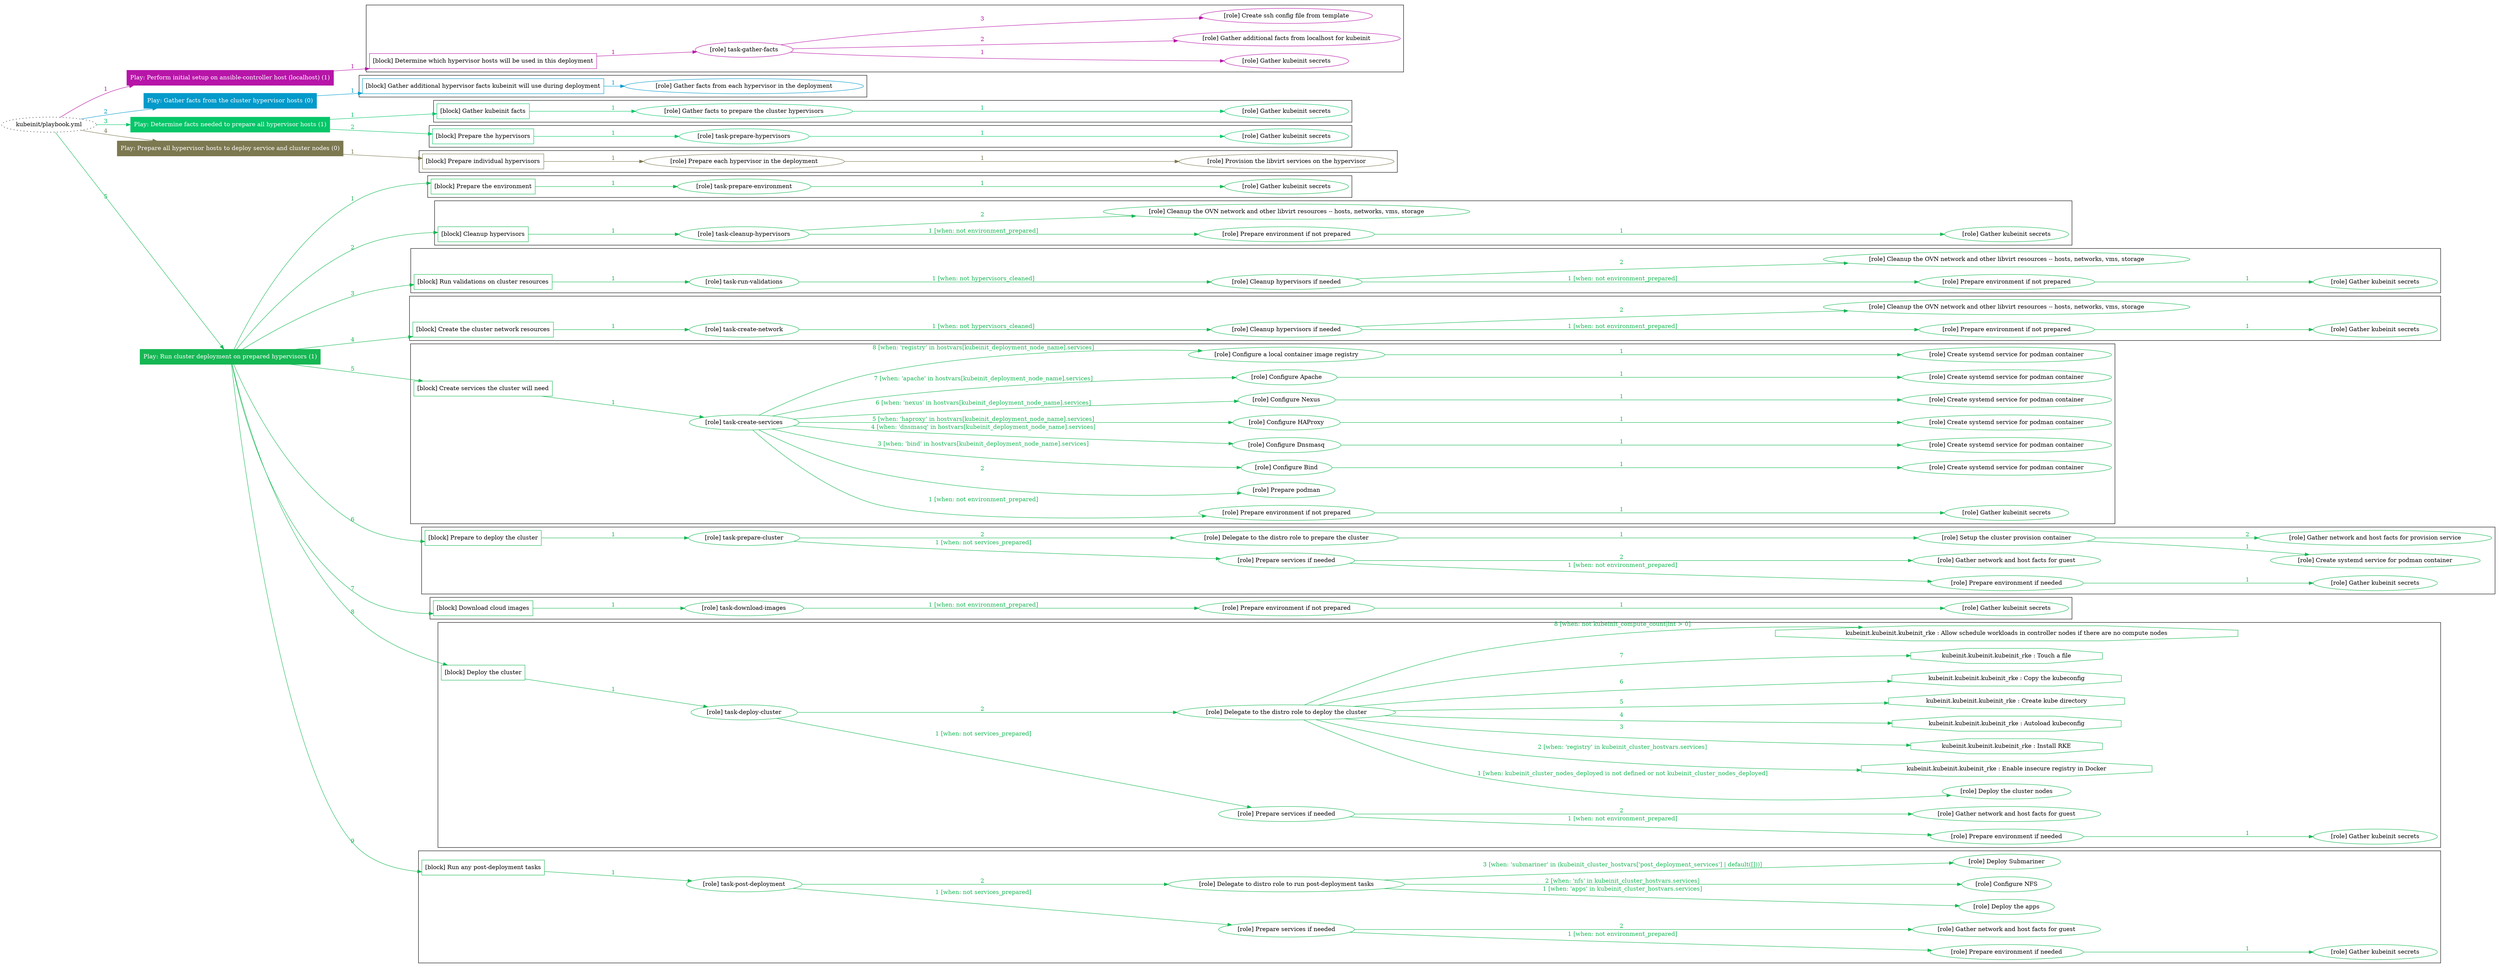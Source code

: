 digraph {
	graph [concentrate=true ordering=in rankdir=LR ratio=fill]
	edge [esep=5 sep=10]
	"kubeinit/playbook.yml" [URL="/home/runner/work/kubeinit/kubeinit/kubeinit/playbook.yml" id=playbook_d3d9f521 style=dotted]
	"kubeinit/playbook.yml" -> play_4f05755d [label="1 " color="#b715a8" fontcolor="#b715a8" id=edge_b227b408 labeltooltip="1 " tooltip="1 "]
	subgraph "Play: Perform initial setup on ansible-controller host (localhost) (1)" {
		play_4f05755d [label="Play: Perform initial setup on ansible-controller host (localhost) (1)" URL="/home/runner/work/kubeinit/kubeinit/kubeinit/playbook.yml" color="#b715a8" fontcolor="#ffffff" id=play_4f05755d shape=box style=filled tooltip=localhost]
		play_4f05755d -> block_6a6dd562 [label=1 color="#b715a8" fontcolor="#b715a8" id=edge_f46cd8ec labeltooltip=1 tooltip=1]
		subgraph cluster_block_6a6dd562 {
			block_6a6dd562 [label="[block] Determine which hypervisor hosts will be used in this deployment" URL="/home/runner/work/kubeinit/kubeinit/kubeinit/playbook.yml" color="#b715a8" id=block_6a6dd562 labeltooltip="Determine which hypervisor hosts will be used in this deployment" shape=box tooltip="Determine which hypervisor hosts will be used in this deployment"]
			block_6a6dd562 -> role_ce9c29bc [label="1 " color="#b715a8" fontcolor="#b715a8" id=edge_de6a5432 labeltooltip="1 " tooltip="1 "]
			subgraph "task-gather-facts" {
				role_ce9c29bc [label="[role] task-gather-facts" URL="/home/runner/work/kubeinit/kubeinit/kubeinit/playbook.yml" color="#b715a8" id=role_ce9c29bc tooltip="task-gather-facts"]
				role_ce9c29bc -> role_11a7e3d6 [label="1 " color="#b715a8" fontcolor="#b715a8" id=edge_1737fa01 labeltooltip="1 " tooltip="1 "]
				subgraph "Gather kubeinit secrets" {
					role_11a7e3d6 [label="[role] Gather kubeinit secrets" URL="/home/runner/.ansible/collections/ansible_collections/kubeinit/kubeinit/roles/kubeinit_prepare/tasks/build_hypervisors_group.yml" color="#b715a8" id=role_11a7e3d6 tooltip="Gather kubeinit secrets"]
				}
				role_ce9c29bc -> role_3a78a3a9 [label="2 " color="#b715a8" fontcolor="#b715a8" id=edge_3114c9b8 labeltooltip="2 " tooltip="2 "]
				subgraph "Gather additional facts from localhost for kubeinit" {
					role_3a78a3a9 [label="[role] Gather additional facts from localhost for kubeinit" URL="/home/runner/.ansible/collections/ansible_collections/kubeinit/kubeinit/roles/kubeinit_prepare/tasks/build_hypervisors_group.yml" color="#b715a8" id=role_3a78a3a9 tooltip="Gather additional facts from localhost for kubeinit"]
				}
				role_ce9c29bc -> role_f7ead0bf [label="3 " color="#b715a8" fontcolor="#b715a8" id=edge_e2be9726 labeltooltip="3 " tooltip="3 "]
				subgraph "Create ssh config file from template" {
					role_f7ead0bf [label="[role] Create ssh config file from template" URL="/home/runner/.ansible/collections/ansible_collections/kubeinit/kubeinit/roles/kubeinit_prepare/tasks/build_hypervisors_group.yml" color="#b715a8" id=role_f7ead0bf tooltip="Create ssh config file from template"]
				}
			}
		}
	}
	"kubeinit/playbook.yml" -> play_a60bf946 [label="2 " color="#029aca" fontcolor="#029aca" id=edge_97f2714a labeltooltip="2 " tooltip="2 "]
	subgraph "Play: Gather facts from the cluster hypervisor hosts (0)" {
		play_a60bf946 [label="Play: Gather facts from the cluster hypervisor hosts (0)" URL="/home/runner/work/kubeinit/kubeinit/kubeinit/playbook.yml" color="#029aca" fontcolor="#ffffff" id=play_a60bf946 shape=box style=filled tooltip="Play: Gather facts from the cluster hypervisor hosts (0)"]
		play_a60bf946 -> block_637cd597 [label=1 color="#029aca" fontcolor="#029aca" id=edge_2214a028 labeltooltip=1 tooltip=1]
		subgraph cluster_block_637cd597 {
			block_637cd597 [label="[block] Gather additional hypervisor facts kubeinit will use during deployment" URL="/home/runner/work/kubeinit/kubeinit/kubeinit/playbook.yml" color="#029aca" id=block_637cd597 labeltooltip="Gather additional hypervisor facts kubeinit will use during deployment" shape=box tooltip="Gather additional hypervisor facts kubeinit will use during deployment"]
			block_637cd597 -> role_1a4181f5 [label="1 " color="#029aca" fontcolor="#029aca" id=edge_bcff3519 labeltooltip="1 " tooltip="1 "]
			subgraph "Gather facts from each hypervisor in the deployment" {
				role_1a4181f5 [label="[role] Gather facts from each hypervisor in the deployment" URL="/home/runner/work/kubeinit/kubeinit/kubeinit/playbook.yml" color="#029aca" id=role_1a4181f5 tooltip="Gather facts from each hypervisor in the deployment"]
			}
		}
	}
	"kubeinit/playbook.yml" -> play_fcd7c5de [label="3 " color="#06c669" fontcolor="#06c669" id=edge_6a7ec09d labeltooltip="3 " tooltip="3 "]
	subgraph "Play: Determine facts needed to prepare all hypervisor hosts (1)" {
		play_fcd7c5de [label="Play: Determine facts needed to prepare all hypervisor hosts (1)" URL="/home/runner/work/kubeinit/kubeinit/kubeinit/playbook.yml" color="#06c669" fontcolor="#ffffff" id=play_fcd7c5de shape=box style=filled tooltip=localhost]
		play_fcd7c5de -> block_bf69abfe [label=1 color="#06c669" fontcolor="#06c669" id=edge_07c12903 labeltooltip=1 tooltip=1]
		subgraph cluster_block_bf69abfe {
			block_bf69abfe [label="[block] Gather kubeinit facts" URL="/home/runner/work/kubeinit/kubeinit/kubeinit/playbook.yml" color="#06c669" id=block_bf69abfe labeltooltip="Gather kubeinit facts" shape=box tooltip="Gather kubeinit facts"]
			block_bf69abfe -> role_b67d48c7 [label="1 " color="#06c669" fontcolor="#06c669" id=edge_d1a450b4 labeltooltip="1 " tooltip="1 "]
			subgraph "Gather facts to prepare the cluster hypervisors" {
				role_b67d48c7 [label="[role] Gather facts to prepare the cluster hypervisors" URL="/home/runner/work/kubeinit/kubeinit/kubeinit/playbook.yml" color="#06c669" id=role_b67d48c7 tooltip="Gather facts to prepare the cluster hypervisors"]
				role_b67d48c7 -> role_d494de49 [label="1 " color="#06c669" fontcolor="#06c669" id=edge_cd2db9b1 labeltooltip="1 " tooltip="1 "]
				subgraph "Gather kubeinit secrets" {
					role_d494de49 [label="[role] Gather kubeinit secrets" URL="/home/runner/.ansible/collections/ansible_collections/kubeinit/kubeinit/roles/kubeinit_prepare/tasks/gather_kubeinit_facts.yml" color="#06c669" id=role_d494de49 tooltip="Gather kubeinit secrets"]
				}
			}
		}
		play_fcd7c5de -> block_61f5b1ff [label=2 color="#06c669" fontcolor="#06c669" id=edge_44ee33d7 labeltooltip=2 tooltip=2]
		subgraph cluster_block_61f5b1ff {
			block_61f5b1ff [label="[block] Prepare the hypervisors" URL="/home/runner/work/kubeinit/kubeinit/kubeinit/playbook.yml" color="#06c669" id=block_61f5b1ff labeltooltip="Prepare the hypervisors" shape=box tooltip="Prepare the hypervisors"]
			block_61f5b1ff -> role_16527e46 [label="1 " color="#06c669" fontcolor="#06c669" id=edge_97c627de labeltooltip="1 " tooltip="1 "]
			subgraph "task-prepare-hypervisors" {
				role_16527e46 [label="[role] task-prepare-hypervisors" URL="/home/runner/work/kubeinit/kubeinit/kubeinit/playbook.yml" color="#06c669" id=role_16527e46 tooltip="task-prepare-hypervisors"]
				role_16527e46 -> role_6b68a930 [label="1 " color="#06c669" fontcolor="#06c669" id=edge_0d63257e labeltooltip="1 " tooltip="1 "]
				subgraph "Gather kubeinit secrets" {
					role_6b68a930 [label="[role] Gather kubeinit secrets" URL="/home/runner/.ansible/collections/ansible_collections/kubeinit/kubeinit/roles/kubeinit_prepare/tasks/gather_kubeinit_facts.yml" color="#06c669" id=role_6b68a930 tooltip="Gather kubeinit secrets"]
				}
			}
		}
	}
	"kubeinit/playbook.yml" -> play_2f952673 [label="4 " color="#7c7850" fontcolor="#7c7850" id=edge_64aab35b labeltooltip="4 " tooltip="4 "]
	subgraph "Play: Prepare all hypervisor hosts to deploy service and cluster nodes (0)" {
		play_2f952673 [label="Play: Prepare all hypervisor hosts to deploy service and cluster nodes (0)" URL="/home/runner/work/kubeinit/kubeinit/kubeinit/playbook.yml" color="#7c7850" fontcolor="#ffffff" id=play_2f952673 shape=box style=filled tooltip="Play: Prepare all hypervisor hosts to deploy service and cluster nodes (0)"]
		play_2f952673 -> block_46d19167 [label=1 color="#7c7850" fontcolor="#7c7850" id=edge_1abcf1bd labeltooltip=1 tooltip=1]
		subgraph cluster_block_46d19167 {
			block_46d19167 [label="[block] Prepare individual hypervisors" URL="/home/runner/work/kubeinit/kubeinit/kubeinit/playbook.yml" color="#7c7850" id=block_46d19167 labeltooltip="Prepare individual hypervisors" shape=box tooltip="Prepare individual hypervisors"]
			block_46d19167 -> role_c3de4ab9 [label="1 " color="#7c7850" fontcolor="#7c7850" id=edge_f937e9c7 labeltooltip="1 " tooltip="1 "]
			subgraph "Prepare each hypervisor in the deployment" {
				role_c3de4ab9 [label="[role] Prepare each hypervisor in the deployment" URL="/home/runner/work/kubeinit/kubeinit/kubeinit/playbook.yml" color="#7c7850" id=role_c3de4ab9 tooltip="Prepare each hypervisor in the deployment"]
				role_c3de4ab9 -> role_ceda13ce [label="1 " color="#7c7850" fontcolor="#7c7850" id=edge_b3e2bc51 labeltooltip="1 " tooltip="1 "]
				subgraph "Provision the libvirt services on the hypervisor" {
					role_ceda13ce [label="[role] Provision the libvirt services on the hypervisor" URL="/home/runner/.ansible/collections/ansible_collections/kubeinit/kubeinit/roles/kubeinit_prepare/tasks/prepare_hypervisor.yml" color="#7c7850" id=role_ceda13ce tooltip="Provision the libvirt services on the hypervisor"]
				}
			}
		}
	}
	"kubeinit/playbook.yml" -> play_c24cd72c [label="5 " color="#15b753" fontcolor="#15b753" id=edge_5b5d9bca labeltooltip="5 " tooltip="5 "]
	subgraph "Play: Run cluster deployment on prepared hypervisors (1)" {
		play_c24cd72c [label="Play: Run cluster deployment on prepared hypervisors (1)" URL="/home/runner/work/kubeinit/kubeinit/kubeinit/playbook.yml" color="#15b753" fontcolor="#ffffff" id=play_c24cd72c shape=box style=filled tooltip=localhost]
		play_c24cd72c -> block_96c5e279 [label=1 color="#15b753" fontcolor="#15b753" id=edge_f55725d6 labeltooltip=1 tooltip=1]
		subgraph cluster_block_96c5e279 {
			block_96c5e279 [label="[block] Prepare the environment" URL="/home/runner/work/kubeinit/kubeinit/kubeinit/playbook.yml" color="#15b753" id=block_96c5e279 labeltooltip="Prepare the environment" shape=box tooltip="Prepare the environment"]
			block_96c5e279 -> role_fbfed3c5 [label="1 " color="#15b753" fontcolor="#15b753" id=edge_72525adc labeltooltip="1 " tooltip="1 "]
			subgraph "task-prepare-environment" {
				role_fbfed3c5 [label="[role] task-prepare-environment" URL="/home/runner/work/kubeinit/kubeinit/kubeinit/playbook.yml" color="#15b753" id=role_fbfed3c5 tooltip="task-prepare-environment"]
				role_fbfed3c5 -> role_b23ef711 [label="1 " color="#15b753" fontcolor="#15b753" id=edge_63f89e86 labeltooltip="1 " tooltip="1 "]
				subgraph "Gather kubeinit secrets" {
					role_b23ef711 [label="[role] Gather kubeinit secrets" URL="/home/runner/.ansible/collections/ansible_collections/kubeinit/kubeinit/roles/kubeinit_prepare/tasks/gather_kubeinit_facts.yml" color="#15b753" id=role_b23ef711 tooltip="Gather kubeinit secrets"]
				}
			}
		}
		play_c24cd72c -> block_ee8eec96 [label=2 color="#15b753" fontcolor="#15b753" id=edge_bbc93fea labeltooltip=2 tooltip=2]
		subgraph cluster_block_ee8eec96 {
			block_ee8eec96 [label="[block] Cleanup hypervisors" URL="/home/runner/work/kubeinit/kubeinit/kubeinit/playbook.yml" color="#15b753" id=block_ee8eec96 labeltooltip="Cleanup hypervisors" shape=box tooltip="Cleanup hypervisors"]
			block_ee8eec96 -> role_bdbc9684 [label="1 " color="#15b753" fontcolor="#15b753" id=edge_c73f424b labeltooltip="1 " tooltip="1 "]
			subgraph "task-cleanup-hypervisors" {
				role_bdbc9684 [label="[role] task-cleanup-hypervisors" URL="/home/runner/work/kubeinit/kubeinit/kubeinit/playbook.yml" color="#15b753" id=role_bdbc9684 tooltip="task-cleanup-hypervisors"]
				role_bdbc9684 -> role_026ae3de [label="1 [when: not environment_prepared]" color="#15b753" fontcolor="#15b753" id=edge_5e4d17d5 labeltooltip="1 [when: not environment_prepared]" tooltip="1 [when: not environment_prepared]"]
				subgraph "Prepare environment if not prepared" {
					role_026ae3de [label="[role] Prepare environment if not prepared" URL="/home/runner/.ansible/collections/ansible_collections/kubeinit/kubeinit/roles/kubeinit_prepare/tasks/cleanup_hypervisors.yml" color="#15b753" id=role_026ae3de tooltip="Prepare environment if not prepared"]
					role_026ae3de -> role_048cfdd8 [label="1 " color="#15b753" fontcolor="#15b753" id=edge_27dc0b07 labeltooltip="1 " tooltip="1 "]
					subgraph "Gather kubeinit secrets" {
						role_048cfdd8 [label="[role] Gather kubeinit secrets" URL="/home/runner/.ansible/collections/ansible_collections/kubeinit/kubeinit/roles/kubeinit_prepare/tasks/gather_kubeinit_facts.yml" color="#15b753" id=role_048cfdd8 tooltip="Gather kubeinit secrets"]
					}
				}
				role_bdbc9684 -> role_2b6fd11e [label="2 " color="#15b753" fontcolor="#15b753" id=edge_9bb6cddb labeltooltip="2 " tooltip="2 "]
				subgraph "Cleanup the OVN network and other libvirt resources -- hosts, networks, vms, storage" {
					role_2b6fd11e [label="[role] Cleanup the OVN network and other libvirt resources -- hosts, networks, vms, storage" URL="/home/runner/.ansible/collections/ansible_collections/kubeinit/kubeinit/roles/kubeinit_prepare/tasks/cleanup_hypervisors.yml" color="#15b753" id=role_2b6fd11e tooltip="Cleanup the OVN network and other libvirt resources -- hosts, networks, vms, storage"]
				}
			}
		}
		play_c24cd72c -> block_357747a0 [label=3 color="#15b753" fontcolor="#15b753" id=edge_e9505f80 labeltooltip=3 tooltip=3]
		subgraph cluster_block_357747a0 {
			block_357747a0 [label="[block] Run validations on cluster resources" URL="/home/runner/work/kubeinit/kubeinit/kubeinit/playbook.yml" color="#15b753" id=block_357747a0 labeltooltip="Run validations on cluster resources" shape=box tooltip="Run validations on cluster resources"]
			block_357747a0 -> role_e9bb1c64 [label="1 " color="#15b753" fontcolor="#15b753" id=edge_75f2d9f7 labeltooltip="1 " tooltip="1 "]
			subgraph "task-run-validations" {
				role_e9bb1c64 [label="[role] task-run-validations" URL="/home/runner/work/kubeinit/kubeinit/kubeinit/playbook.yml" color="#15b753" id=role_e9bb1c64 tooltip="task-run-validations"]
				role_e9bb1c64 -> role_0f68c673 [label="1 [when: not hypervisors_cleaned]" color="#15b753" fontcolor="#15b753" id=edge_0bac0ec5 labeltooltip="1 [when: not hypervisors_cleaned]" tooltip="1 [when: not hypervisors_cleaned]"]
				subgraph "Cleanup hypervisors if needed" {
					role_0f68c673 [label="[role] Cleanup hypervisors if needed" URL="/home/runner/.ansible/collections/ansible_collections/kubeinit/kubeinit/roles/kubeinit_validations/tasks/main.yml" color="#15b753" id=role_0f68c673 tooltip="Cleanup hypervisors if needed"]
					role_0f68c673 -> role_bb8509d2 [label="1 [when: not environment_prepared]" color="#15b753" fontcolor="#15b753" id=edge_24e35de1 labeltooltip="1 [when: not environment_prepared]" tooltip="1 [when: not environment_prepared]"]
					subgraph "Prepare environment if not prepared" {
						role_bb8509d2 [label="[role] Prepare environment if not prepared" URL="/home/runner/.ansible/collections/ansible_collections/kubeinit/kubeinit/roles/kubeinit_prepare/tasks/cleanup_hypervisors.yml" color="#15b753" id=role_bb8509d2 tooltip="Prepare environment if not prepared"]
						role_bb8509d2 -> role_d14701a9 [label="1 " color="#15b753" fontcolor="#15b753" id=edge_845106e8 labeltooltip="1 " tooltip="1 "]
						subgraph "Gather kubeinit secrets" {
							role_d14701a9 [label="[role] Gather kubeinit secrets" URL="/home/runner/.ansible/collections/ansible_collections/kubeinit/kubeinit/roles/kubeinit_prepare/tasks/gather_kubeinit_facts.yml" color="#15b753" id=role_d14701a9 tooltip="Gather kubeinit secrets"]
						}
					}
					role_0f68c673 -> role_c5bb7b58 [label="2 " color="#15b753" fontcolor="#15b753" id=edge_0cfb49f2 labeltooltip="2 " tooltip="2 "]
					subgraph "Cleanup the OVN network and other libvirt resources -- hosts, networks, vms, storage" {
						role_c5bb7b58 [label="[role] Cleanup the OVN network and other libvirt resources -- hosts, networks, vms, storage" URL="/home/runner/.ansible/collections/ansible_collections/kubeinit/kubeinit/roles/kubeinit_prepare/tasks/cleanup_hypervisors.yml" color="#15b753" id=role_c5bb7b58 tooltip="Cleanup the OVN network and other libvirt resources -- hosts, networks, vms, storage"]
					}
				}
			}
		}
		play_c24cd72c -> block_8148a447 [label=4 color="#15b753" fontcolor="#15b753" id=edge_b9936344 labeltooltip=4 tooltip=4]
		subgraph cluster_block_8148a447 {
			block_8148a447 [label="[block] Create the cluster network resources" URL="/home/runner/work/kubeinit/kubeinit/kubeinit/playbook.yml" color="#15b753" id=block_8148a447 labeltooltip="Create the cluster network resources" shape=box tooltip="Create the cluster network resources"]
			block_8148a447 -> role_cf97640b [label="1 " color="#15b753" fontcolor="#15b753" id=edge_ec2fd0b7 labeltooltip="1 " tooltip="1 "]
			subgraph "task-create-network" {
				role_cf97640b [label="[role] task-create-network" URL="/home/runner/work/kubeinit/kubeinit/kubeinit/playbook.yml" color="#15b753" id=role_cf97640b tooltip="task-create-network"]
				role_cf97640b -> role_371740e8 [label="1 [when: not hypervisors_cleaned]" color="#15b753" fontcolor="#15b753" id=edge_a54095a9 labeltooltip="1 [when: not hypervisors_cleaned]" tooltip="1 [when: not hypervisors_cleaned]"]
				subgraph "Cleanup hypervisors if needed" {
					role_371740e8 [label="[role] Cleanup hypervisors if needed" URL="/home/runner/.ansible/collections/ansible_collections/kubeinit/kubeinit/roles/kubeinit_libvirt/tasks/create_network.yml" color="#15b753" id=role_371740e8 tooltip="Cleanup hypervisors if needed"]
					role_371740e8 -> role_7196de5e [label="1 [when: not environment_prepared]" color="#15b753" fontcolor="#15b753" id=edge_f6fb76ec labeltooltip="1 [when: not environment_prepared]" tooltip="1 [when: not environment_prepared]"]
					subgraph "Prepare environment if not prepared" {
						role_7196de5e [label="[role] Prepare environment if not prepared" URL="/home/runner/.ansible/collections/ansible_collections/kubeinit/kubeinit/roles/kubeinit_prepare/tasks/cleanup_hypervisors.yml" color="#15b753" id=role_7196de5e tooltip="Prepare environment if not prepared"]
						role_7196de5e -> role_83de6672 [label="1 " color="#15b753" fontcolor="#15b753" id=edge_4680df5e labeltooltip="1 " tooltip="1 "]
						subgraph "Gather kubeinit secrets" {
							role_83de6672 [label="[role] Gather kubeinit secrets" URL="/home/runner/.ansible/collections/ansible_collections/kubeinit/kubeinit/roles/kubeinit_prepare/tasks/gather_kubeinit_facts.yml" color="#15b753" id=role_83de6672 tooltip="Gather kubeinit secrets"]
						}
					}
					role_371740e8 -> role_874ac87e [label="2 " color="#15b753" fontcolor="#15b753" id=edge_2ee7d1d3 labeltooltip="2 " tooltip="2 "]
					subgraph "Cleanup the OVN network and other libvirt resources -- hosts, networks, vms, storage" {
						role_874ac87e [label="[role] Cleanup the OVN network and other libvirt resources -- hosts, networks, vms, storage" URL="/home/runner/.ansible/collections/ansible_collections/kubeinit/kubeinit/roles/kubeinit_prepare/tasks/cleanup_hypervisors.yml" color="#15b753" id=role_874ac87e tooltip="Cleanup the OVN network and other libvirt resources -- hosts, networks, vms, storage"]
					}
				}
			}
		}
		play_c24cd72c -> block_ccbf0c65 [label=5 color="#15b753" fontcolor="#15b753" id=edge_e4b2db64 labeltooltip=5 tooltip=5]
		subgraph cluster_block_ccbf0c65 {
			block_ccbf0c65 [label="[block] Create services the cluster will need" URL="/home/runner/work/kubeinit/kubeinit/kubeinit/playbook.yml" color="#15b753" id=block_ccbf0c65 labeltooltip="Create services the cluster will need" shape=box tooltip="Create services the cluster will need"]
			block_ccbf0c65 -> role_0e2289bc [label="1 " color="#15b753" fontcolor="#15b753" id=edge_13015dbb labeltooltip="1 " tooltip="1 "]
			subgraph "task-create-services" {
				role_0e2289bc [label="[role] task-create-services" URL="/home/runner/work/kubeinit/kubeinit/kubeinit/playbook.yml" color="#15b753" id=role_0e2289bc tooltip="task-create-services"]
				role_0e2289bc -> role_58fb54de [label="1 [when: not environment_prepared]" color="#15b753" fontcolor="#15b753" id=edge_046319b9 labeltooltip="1 [when: not environment_prepared]" tooltip="1 [when: not environment_prepared]"]
				subgraph "Prepare environment if not prepared" {
					role_58fb54de [label="[role] Prepare environment if not prepared" URL="/home/runner/.ansible/collections/ansible_collections/kubeinit/kubeinit/roles/kubeinit_services/tasks/main.yml" color="#15b753" id=role_58fb54de tooltip="Prepare environment if not prepared"]
					role_58fb54de -> role_ef0f0349 [label="1 " color="#15b753" fontcolor="#15b753" id=edge_b0f7e56e labeltooltip="1 " tooltip="1 "]
					subgraph "Gather kubeinit secrets" {
						role_ef0f0349 [label="[role] Gather kubeinit secrets" URL="/home/runner/.ansible/collections/ansible_collections/kubeinit/kubeinit/roles/kubeinit_prepare/tasks/gather_kubeinit_facts.yml" color="#15b753" id=role_ef0f0349 tooltip="Gather kubeinit secrets"]
					}
				}
				role_0e2289bc -> role_f89d0ad0 [label="2 " color="#15b753" fontcolor="#15b753" id=edge_4d9d1047 labeltooltip="2 " tooltip="2 "]
				subgraph "Prepare podman" {
					role_f89d0ad0 [label="[role] Prepare podman" URL="/home/runner/.ansible/collections/ansible_collections/kubeinit/kubeinit/roles/kubeinit_services/tasks/00_create_service_pod.yml" color="#15b753" id=role_f89d0ad0 tooltip="Prepare podman"]
				}
				role_0e2289bc -> role_c7cf2017 [label="3 [when: 'bind' in hostvars[kubeinit_deployment_node_name].services]" color="#15b753" fontcolor="#15b753" id=edge_7a725eed labeltooltip="3 [when: 'bind' in hostvars[kubeinit_deployment_node_name].services]" tooltip="3 [when: 'bind' in hostvars[kubeinit_deployment_node_name].services]"]
				subgraph "Configure Bind" {
					role_c7cf2017 [label="[role] Configure Bind" URL="/home/runner/.ansible/collections/ansible_collections/kubeinit/kubeinit/roles/kubeinit_services/tasks/start_services_containers.yml" color="#15b753" id=role_c7cf2017 tooltip="Configure Bind"]
					role_c7cf2017 -> role_7b78543d [label="1 " color="#15b753" fontcolor="#15b753" id=edge_1ddd360e labeltooltip="1 " tooltip="1 "]
					subgraph "Create systemd service for podman container" {
						role_7b78543d [label="[role] Create systemd service for podman container" URL="/home/runner/.ansible/collections/ansible_collections/kubeinit/kubeinit/roles/kubeinit_bind/tasks/main.yml" color="#15b753" id=role_7b78543d tooltip="Create systemd service for podman container"]
					}
				}
				role_0e2289bc -> role_949cd224 [label="4 [when: 'dnsmasq' in hostvars[kubeinit_deployment_node_name].services]" color="#15b753" fontcolor="#15b753" id=edge_c54a3e01 labeltooltip="4 [when: 'dnsmasq' in hostvars[kubeinit_deployment_node_name].services]" tooltip="4 [when: 'dnsmasq' in hostvars[kubeinit_deployment_node_name].services]"]
				subgraph "Configure Dnsmasq" {
					role_949cd224 [label="[role] Configure Dnsmasq" URL="/home/runner/.ansible/collections/ansible_collections/kubeinit/kubeinit/roles/kubeinit_services/tasks/start_services_containers.yml" color="#15b753" id=role_949cd224 tooltip="Configure Dnsmasq"]
					role_949cd224 -> role_6cb52f8a [label="1 " color="#15b753" fontcolor="#15b753" id=edge_6af832d6 labeltooltip="1 " tooltip="1 "]
					subgraph "Create systemd service for podman container" {
						role_6cb52f8a [label="[role] Create systemd service for podman container" URL="/home/runner/.ansible/collections/ansible_collections/kubeinit/kubeinit/roles/kubeinit_dnsmasq/tasks/main.yml" color="#15b753" id=role_6cb52f8a tooltip="Create systemd service for podman container"]
					}
				}
				role_0e2289bc -> role_ddb6c14b [label="5 [when: 'haproxy' in hostvars[kubeinit_deployment_node_name].services]" color="#15b753" fontcolor="#15b753" id=edge_820063f9 labeltooltip="5 [when: 'haproxy' in hostvars[kubeinit_deployment_node_name].services]" tooltip="5 [when: 'haproxy' in hostvars[kubeinit_deployment_node_name].services]"]
				subgraph "Configure HAProxy" {
					role_ddb6c14b [label="[role] Configure HAProxy" URL="/home/runner/.ansible/collections/ansible_collections/kubeinit/kubeinit/roles/kubeinit_services/tasks/start_services_containers.yml" color="#15b753" id=role_ddb6c14b tooltip="Configure HAProxy"]
					role_ddb6c14b -> role_585fa305 [label="1 " color="#15b753" fontcolor="#15b753" id=edge_39278523 labeltooltip="1 " tooltip="1 "]
					subgraph "Create systemd service for podman container" {
						role_585fa305 [label="[role] Create systemd service for podman container" URL="/home/runner/.ansible/collections/ansible_collections/kubeinit/kubeinit/roles/kubeinit_haproxy/tasks/main.yml" color="#15b753" id=role_585fa305 tooltip="Create systemd service for podman container"]
					}
				}
				role_0e2289bc -> role_f7d5028f [label="6 [when: 'nexus' in hostvars[kubeinit_deployment_node_name].services]" color="#15b753" fontcolor="#15b753" id=edge_4785e9e0 labeltooltip="6 [when: 'nexus' in hostvars[kubeinit_deployment_node_name].services]" tooltip="6 [when: 'nexus' in hostvars[kubeinit_deployment_node_name].services]"]
				subgraph "Configure Nexus" {
					role_f7d5028f [label="[role] Configure Nexus" URL="/home/runner/.ansible/collections/ansible_collections/kubeinit/kubeinit/roles/kubeinit_services/tasks/start_services_containers.yml" color="#15b753" id=role_f7d5028f tooltip="Configure Nexus"]
					role_f7d5028f -> role_2b12b16a [label="1 " color="#15b753" fontcolor="#15b753" id=edge_46219324 labeltooltip="1 " tooltip="1 "]
					subgraph "Create systemd service for podman container" {
						role_2b12b16a [label="[role] Create systemd service for podman container" URL="/home/runner/.ansible/collections/ansible_collections/kubeinit/kubeinit/roles/kubeinit_nexus/tasks/main.yml" color="#15b753" id=role_2b12b16a tooltip="Create systemd service for podman container"]
					}
				}
				role_0e2289bc -> role_b726eccc [label="7 [when: 'apache' in hostvars[kubeinit_deployment_node_name].services]" color="#15b753" fontcolor="#15b753" id=edge_e23d0f08 labeltooltip="7 [when: 'apache' in hostvars[kubeinit_deployment_node_name].services]" tooltip="7 [when: 'apache' in hostvars[kubeinit_deployment_node_name].services]"]
				subgraph "Configure Apache" {
					role_b726eccc [label="[role] Configure Apache" URL="/home/runner/.ansible/collections/ansible_collections/kubeinit/kubeinit/roles/kubeinit_services/tasks/start_services_containers.yml" color="#15b753" id=role_b726eccc tooltip="Configure Apache"]
					role_b726eccc -> role_53539c43 [label="1 " color="#15b753" fontcolor="#15b753" id=edge_f7dcdb34 labeltooltip="1 " tooltip="1 "]
					subgraph "Create systemd service for podman container" {
						role_53539c43 [label="[role] Create systemd service for podman container" URL="/home/runner/.ansible/collections/ansible_collections/kubeinit/kubeinit/roles/kubeinit_apache/tasks/main.yml" color="#15b753" id=role_53539c43 tooltip="Create systemd service for podman container"]
					}
				}
				role_0e2289bc -> role_c3f29a1d [label="8 [when: 'registry' in hostvars[kubeinit_deployment_node_name].services]" color="#15b753" fontcolor="#15b753" id=edge_e0dcb4fe labeltooltip="8 [when: 'registry' in hostvars[kubeinit_deployment_node_name].services]" tooltip="8 [when: 'registry' in hostvars[kubeinit_deployment_node_name].services]"]
				subgraph "Configure a local container image registry" {
					role_c3f29a1d [label="[role] Configure a local container image registry" URL="/home/runner/.ansible/collections/ansible_collections/kubeinit/kubeinit/roles/kubeinit_services/tasks/start_services_containers.yml" color="#15b753" id=role_c3f29a1d tooltip="Configure a local container image registry"]
					role_c3f29a1d -> role_5449b3a8 [label="1 " color="#15b753" fontcolor="#15b753" id=edge_fb97982c labeltooltip="1 " tooltip="1 "]
					subgraph "Create systemd service for podman container" {
						role_5449b3a8 [label="[role] Create systemd service for podman container" URL="/home/runner/.ansible/collections/ansible_collections/kubeinit/kubeinit/roles/kubeinit_registry/tasks/main.yml" color="#15b753" id=role_5449b3a8 tooltip="Create systemd service for podman container"]
					}
				}
			}
		}
		play_c24cd72c -> block_aad22373 [label=6 color="#15b753" fontcolor="#15b753" id=edge_fb4f0101 labeltooltip=6 tooltip=6]
		subgraph cluster_block_aad22373 {
			block_aad22373 [label="[block] Prepare to deploy the cluster" URL="/home/runner/work/kubeinit/kubeinit/kubeinit/playbook.yml" color="#15b753" id=block_aad22373 labeltooltip="Prepare to deploy the cluster" shape=box tooltip="Prepare to deploy the cluster"]
			block_aad22373 -> role_948dc069 [label="1 " color="#15b753" fontcolor="#15b753" id=edge_d17b2f29 labeltooltip="1 " tooltip="1 "]
			subgraph "task-prepare-cluster" {
				role_948dc069 [label="[role] task-prepare-cluster" URL="/home/runner/work/kubeinit/kubeinit/kubeinit/playbook.yml" color="#15b753" id=role_948dc069 tooltip="task-prepare-cluster"]
				role_948dc069 -> role_24cab668 [label="1 [when: not services_prepared]" color="#15b753" fontcolor="#15b753" id=edge_a03a7675 labeltooltip="1 [when: not services_prepared]" tooltip="1 [when: not services_prepared]"]
				subgraph "Prepare services if needed" {
					role_24cab668 [label="[role] Prepare services if needed" URL="/home/runner/.ansible/collections/ansible_collections/kubeinit/kubeinit/roles/kubeinit_prepare/tasks/prepare_cluster.yml" color="#15b753" id=role_24cab668 tooltip="Prepare services if needed"]
					role_24cab668 -> role_1746c10d [label="1 [when: not environment_prepared]" color="#15b753" fontcolor="#15b753" id=edge_b8548132 labeltooltip="1 [when: not environment_prepared]" tooltip="1 [when: not environment_prepared]"]
					subgraph "Prepare environment if needed" {
						role_1746c10d [label="[role] Prepare environment if needed" URL="/home/runner/.ansible/collections/ansible_collections/kubeinit/kubeinit/roles/kubeinit_services/tasks/prepare_services.yml" color="#15b753" id=role_1746c10d tooltip="Prepare environment if needed"]
						role_1746c10d -> role_bf77ebc5 [label="1 " color="#15b753" fontcolor="#15b753" id=edge_f83992c9 labeltooltip="1 " tooltip="1 "]
						subgraph "Gather kubeinit secrets" {
							role_bf77ebc5 [label="[role] Gather kubeinit secrets" URL="/home/runner/.ansible/collections/ansible_collections/kubeinit/kubeinit/roles/kubeinit_prepare/tasks/gather_kubeinit_facts.yml" color="#15b753" id=role_bf77ebc5 tooltip="Gather kubeinit secrets"]
						}
					}
					role_24cab668 -> role_94632edc [label="2 " color="#15b753" fontcolor="#15b753" id=edge_f28c3c13 labeltooltip="2 " tooltip="2 "]
					subgraph "Gather network and host facts for guest" {
						role_94632edc [label="[role] Gather network and host facts for guest" URL="/home/runner/.ansible/collections/ansible_collections/kubeinit/kubeinit/roles/kubeinit_services/tasks/prepare_services.yml" color="#15b753" id=role_94632edc tooltip="Gather network and host facts for guest"]
					}
				}
				role_948dc069 -> role_39d430cc [label="2 " color="#15b753" fontcolor="#15b753" id=edge_72a0970e labeltooltip="2 " tooltip="2 "]
				subgraph "Delegate to the distro role to prepare the cluster" {
					role_39d430cc [label="[role] Delegate to the distro role to prepare the cluster" URL="/home/runner/.ansible/collections/ansible_collections/kubeinit/kubeinit/roles/kubeinit_prepare/tasks/prepare_cluster.yml" color="#15b753" id=role_39d430cc tooltip="Delegate to the distro role to prepare the cluster"]
					role_39d430cc -> role_92ea1734 [label="1 " color="#15b753" fontcolor="#15b753" id=edge_a2b3ba8a labeltooltip="1 " tooltip="1 "]
					subgraph "Setup the cluster provision container" {
						role_92ea1734 [label="[role] Setup the cluster provision container" URL="/home/runner/.ansible/collections/ansible_collections/kubeinit/kubeinit/roles/kubeinit_rke/tasks/prepare_cluster.yml" color="#15b753" id=role_92ea1734 tooltip="Setup the cluster provision container"]
						role_92ea1734 -> role_5f6746b2 [label="1 " color="#15b753" fontcolor="#15b753" id=edge_dab33c2b labeltooltip="1 " tooltip="1 "]
						subgraph "Create systemd service for podman container" {
							role_5f6746b2 [label="[role] Create systemd service for podman container" URL="/home/runner/.ansible/collections/ansible_collections/kubeinit/kubeinit/roles/kubeinit_services/tasks/create_provision_container.yml" color="#15b753" id=role_5f6746b2 tooltip="Create systemd service for podman container"]
						}
						role_92ea1734 -> role_c09e70d5 [label="2 " color="#15b753" fontcolor="#15b753" id=edge_e87f0c89 labeltooltip="2 " tooltip="2 "]
						subgraph "Gather network and host facts for provision service" {
							role_c09e70d5 [label="[role] Gather network and host facts for provision service" URL="/home/runner/.ansible/collections/ansible_collections/kubeinit/kubeinit/roles/kubeinit_services/tasks/create_provision_container.yml" color="#15b753" id=role_c09e70d5 tooltip="Gather network and host facts for provision service"]
						}
					}
				}
			}
		}
		play_c24cd72c -> block_a3c21f81 [label=7 color="#15b753" fontcolor="#15b753" id=edge_8990bb89 labeltooltip=7 tooltip=7]
		subgraph cluster_block_a3c21f81 {
			block_a3c21f81 [label="[block] Download cloud images" URL="/home/runner/work/kubeinit/kubeinit/kubeinit/playbook.yml" color="#15b753" id=block_a3c21f81 labeltooltip="Download cloud images" shape=box tooltip="Download cloud images"]
			block_a3c21f81 -> role_a65cad2b [label="1 " color="#15b753" fontcolor="#15b753" id=edge_15c9c97a labeltooltip="1 " tooltip="1 "]
			subgraph "task-download-images" {
				role_a65cad2b [label="[role] task-download-images" URL="/home/runner/work/kubeinit/kubeinit/kubeinit/playbook.yml" color="#15b753" id=role_a65cad2b tooltip="task-download-images"]
				role_a65cad2b -> role_a64cc9d8 [label="1 [when: not environment_prepared]" color="#15b753" fontcolor="#15b753" id=edge_58568b5b labeltooltip="1 [when: not environment_prepared]" tooltip="1 [when: not environment_prepared]"]
				subgraph "Prepare environment if not prepared" {
					role_a64cc9d8 [label="[role] Prepare environment if not prepared" URL="/home/runner/.ansible/collections/ansible_collections/kubeinit/kubeinit/roles/kubeinit_libvirt/tasks/download_cloud_images.yml" color="#15b753" id=role_a64cc9d8 tooltip="Prepare environment if not prepared"]
					role_a64cc9d8 -> role_d9667fb4 [label="1 " color="#15b753" fontcolor="#15b753" id=edge_555daf97 labeltooltip="1 " tooltip="1 "]
					subgraph "Gather kubeinit secrets" {
						role_d9667fb4 [label="[role] Gather kubeinit secrets" URL="/home/runner/.ansible/collections/ansible_collections/kubeinit/kubeinit/roles/kubeinit_prepare/tasks/gather_kubeinit_facts.yml" color="#15b753" id=role_d9667fb4 tooltip="Gather kubeinit secrets"]
					}
				}
			}
		}
		play_c24cd72c -> block_b1af78ad [label=8 color="#15b753" fontcolor="#15b753" id=edge_0c20293a labeltooltip=8 tooltip=8]
		subgraph cluster_block_b1af78ad {
			block_b1af78ad [label="[block] Deploy the cluster" URL="/home/runner/work/kubeinit/kubeinit/kubeinit/playbook.yml" color="#15b753" id=block_b1af78ad labeltooltip="Deploy the cluster" shape=box tooltip="Deploy the cluster"]
			block_b1af78ad -> role_55d689dc [label="1 " color="#15b753" fontcolor="#15b753" id=edge_2c8d29ef labeltooltip="1 " tooltip="1 "]
			subgraph "task-deploy-cluster" {
				role_55d689dc [label="[role] task-deploy-cluster" URL="/home/runner/work/kubeinit/kubeinit/kubeinit/playbook.yml" color="#15b753" id=role_55d689dc tooltip="task-deploy-cluster"]
				role_55d689dc -> role_7be63b2d [label="1 [when: not services_prepared]" color="#15b753" fontcolor="#15b753" id=edge_51e9922e labeltooltip="1 [when: not services_prepared]" tooltip="1 [when: not services_prepared]"]
				subgraph "Prepare services if needed" {
					role_7be63b2d [label="[role] Prepare services if needed" URL="/home/runner/.ansible/collections/ansible_collections/kubeinit/kubeinit/roles/kubeinit_prepare/tasks/deploy_cluster.yml" color="#15b753" id=role_7be63b2d tooltip="Prepare services if needed"]
					role_7be63b2d -> role_a34a6f32 [label="1 [when: not environment_prepared]" color="#15b753" fontcolor="#15b753" id=edge_92fea87d labeltooltip="1 [when: not environment_prepared]" tooltip="1 [when: not environment_prepared]"]
					subgraph "Prepare environment if needed" {
						role_a34a6f32 [label="[role] Prepare environment if needed" URL="/home/runner/.ansible/collections/ansible_collections/kubeinit/kubeinit/roles/kubeinit_services/tasks/prepare_services.yml" color="#15b753" id=role_a34a6f32 tooltip="Prepare environment if needed"]
						role_a34a6f32 -> role_91a3df15 [label="1 " color="#15b753" fontcolor="#15b753" id=edge_6860feac labeltooltip="1 " tooltip="1 "]
						subgraph "Gather kubeinit secrets" {
							role_91a3df15 [label="[role] Gather kubeinit secrets" URL="/home/runner/.ansible/collections/ansible_collections/kubeinit/kubeinit/roles/kubeinit_prepare/tasks/gather_kubeinit_facts.yml" color="#15b753" id=role_91a3df15 tooltip="Gather kubeinit secrets"]
						}
					}
					role_7be63b2d -> role_6a0fdb77 [label="2 " color="#15b753" fontcolor="#15b753" id=edge_2eaf9cb9 labeltooltip="2 " tooltip="2 "]
					subgraph "Gather network and host facts for guest" {
						role_6a0fdb77 [label="[role] Gather network and host facts for guest" URL="/home/runner/.ansible/collections/ansible_collections/kubeinit/kubeinit/roles/kubeinit_services/tasks/prepare_services.yml" color="#15b753" id=role_6a0fdb77 tooltip="Gather network and host facts for guest"]
					}
				}
				role_55d689dc -> role_33d96c84 [label="2 " color="#15b753" fontcolor="#15b753" id=edge_0485a61f labeltooltip="2 " tooltip="2 "]
				subgraph "Delegate to the distro role to deploy the cluster" {
					role_33d96c84 [label="[role] Delegate to the distro role to deploy the cluster" URL="/home/runner/.ansible/collections/ansible_collections/kubeinit/kubeinit/roles/kubeinit_prepare/tasks/deploy_cluster.yml" color="#15b753" id=role_33d96c84 tooltip="Delegate to the distro role to deploy the cluster"]
					role_33d96c84 -> role_cf241e14 [label="1 [when: kubeinit_cluster_nodes_deployed is not defined or not kubeinit_cluster_nodes_deployed]" color="#15b753" fontcolor="#15b753" id=edge_5051c5bb labeltooltip="1 [when: kubeinit_cluster_nodes_deployed is not defined or not kubeinit_cluster_nodes_deployed]" tooltip="1 [when: kubeinit_cluster_nodes_deployed is not defined or not kubeinit_cluster_nodes_deployed]"]
					subgraph "Deploy the cluster nodes" {
						role_cf241e14 [label="[role] Deploy the cluster nodes" URL="/home/runner/.ansible/collections/ansible_collections/kubeinit/kubeinit/roles/kubeinit_rke/tasks/main.yml" color="#15b753" id=role_cf241e14 tooltip="Deploy the cluster nodes"]
					}
					task_b505ef11 [label="kubeinit.kubeinit.kubeinit_rke : Enable insecure registry in Docker" URL="/home/runner/.ansible/collections/ansible_collections/kubeinit/kubeinit/roles/kubeinit_rke/tasks/main.yml" color="#15b753" id=task_b505ef11 shape=octagon tooltip="kubeinit.kubeinit.kubeinit_rke : Enable insecure registry in Docker"]
					role_33d96c84 -> task_b505ef11 [label="2 [when: 'registry' in kubeinit_cluster_hostvars.services]" color="#15b753" fontcolor="#15b753" id=edge_e59dba27 labeltooltip="2 [when: 'registry' in kubeinit_cluster_hostvars.services]" tooltip="2 [when: 'registry' in kubeinit_cluster_hostvars.services]"]
					task_13e4d6df [label="kubeinit.kubeinit.kubeinit_rke : Install RKE" URL="/home/runner/.ansible/collections/ansible_collections/kubeinit/kubeinit/roles/kubeinit_rke/tasks/main.yml" color="#15b753" id=task_13e4d6df shape=octagon tooltip="kubeinit.kubeinit.kubeinit_rke : Install RKE"]
					role_33d96c84 -> task_13e4d6df [label="3 " color="#15b753" fontcolor="#15b753" id=edge_145eed43 labeltooltip="3 " tooltip="3 "]
					task_1cf1b02d [label="kubeinit.kubeinit.kubeinit_rke : Autoload kubeconfig" URL="/home/runner/.ansible/collections/ansible_collections/kubeinit/kubeinit/roles/kubeinit_rke/tasks/main.yml" color="#15b753" id=task_1cf1b02d shape=octagon tooltip="kubeinit.kubeinit.kubeinit_rke : Autoload kubeconfig"]
					role_33d96c84 -> task_1cf1b02d [label="4 " color="#15b753" fontcolor="#15b753" id=edge_0100346e labeltooltip="4 " tooltip="4 "]
					task_3d3a81e9 [label="kubeinit.kubeinit.kubeinit_rke : Create kube directory" URL="/home/runner/.ansible/collections/ansible_collections/kubeinit/kubeinit/roles/kubeinit_rke/tasks/main.yml" color="#15b753" id=task_3d3a81e9 shape=octagon tooltip="kubeinit.kubeinit.kubeinit_rke : Create kube directory"]
					role_33d96c84 -> task_3d3a81e9 [label="5 " color="#15b753" fontcolor="#15b753" id=edge_a618d796 labeltooltip="5 " tooltip="5 "]
					task_7e583f76 [label="kubeinit.kubeinit.kubeinit_rke : Copy the kubeconfig" URL="/home/runner/.ansible/collections/ansible_collections/kubeinit/kubeinit/roles/kubeinit_rke/tasks/main.yml" color="#15b753" id=task_7e583f76 shape=octagon tooltip="kubeinit.kubeinit.kubeinit_rke : Copy the kubeconfig"]
					role_33d96c84 -> task_7e583f76 [label="6 " color="#15b753" fontcolor="#15b753" id=edge_6f1305e0 labeltooltip="6 " tooltip="6 "]
					task_35d7a263 [label="kubeinit.kubeinit.kubeinit_rke : Touch a file" URL="/home/runner/.ansible/collections/ansible_collections/kubeinit/kubeinit/roles/kubeinit_rke/tasks/main.yml" color="#15b753" id=task_35d7a263 shape=octagon tooltip="kubeinit.kubeinit.kubeinit_rke : Touch a file"]
					role_33d96c84 -> task_35d7a263 [label="7 " color="#15b753" fontcolor="#15b753" id=edge_825be397 labeltooltip="7 " tooltip="7 "]
					task_d5b7de34 [label="kubeinit.kubeinit.kubeinit_rke : Allow schedule workloads in controller nodes if there are no compute nodes" URL="/home/runner/.ansible/collections/ansible_collections/kubeinit/kubeinit/roles/kubeinit_rke/tasks/main.yml" color="#15b753" id=task_d5b7de34 shape=octagon tooltip="kubeinit.kubeinit.kubeinit_rke : Allow schedule workloads in controller nodes if there are no compute nodes"]
					role_33d96c84 -> task_d5b7de34 [label="8 [when: not kubeinit_compute_count|int > 0]" color="#15b753" fontcolor="#15b753" id=edge_60e297aa labeltooltip="8 [when: not kubeinit_compute_count|int > 0]" tooltip="8 [when: not kubeinit_compute_count|int > 0]"]
				}
			}
		}
		play_c24cd72c -> block_457eca6b [label=9 color="#15b753" fontcolor="#15b753" id=edge_995cad67 labeltooltip=9 tooltip=9]
		subgraph cluster_block_457eca6b {
			block_457eca6b [label="[block] Run any post-deployment tasks" URL="/home/runner/work/kubeinit/kubeinit/kubeinit/playbook.yml" color="#15b753" id=block_457eca6b labeltooltip="Run any post-deployment tasks" shape=box tooltip="Run any post-deployment tasks"]
			block_457eca6b -> role_387a0b29 [label="1 " color="#15b753" fontcolor="#15b753" id=edge_dd2c406a labeltooltip="1 " tooltip="1 "]
			subgraph "task-post-deployment" {
				role_387a0b29 [label="[role] task-post-deployment" URL="/home/runner/work/kubeinit/kubeinit/kubeinit/playbook.yml" color="#15b753" id=role_387a0b29 tooltip="task-post-deployment"]
				role_387a0b29 -> role_7327bcc9 [label="1 [when: not services_prepared]" color="#15b753" fontcolor="#15b753" id=edge_5e98b937 labeltooltip="1 [when: not services_prepared]" tooltip="1 [when: not services_prepared]"]
				subgraph "Prepare services if needed" {
					role_7327bcc9 [label="[role] Prepare services if needed" URL="/home/runner/.ansible/collections/ansible_collections/kubeinit/kubeinit/roles/kubeinit_prepare/tasks/post_deployment.yml" color="#15b753" id=role_7327bcc9 tooltip="Prepare services if needed"]
					role_7327bcc9 -> role_0b97db07 [label="1 [when: not environment_prepared]" color="#15b753" fontcolor="#15b753" id=edge_1d0a47e0 labeltooltip="1 [when: not environment_prepared]" tooltip="1 [when: not environment_prepared]"]
					subgraph "Prepare environment if needed" {
						role_0b97db07 [label="[role] Prepare environment if needed" URL="/home/runner/.ansible/collections/ansible_collections/kubeinit/kubeinit/roles/kubeinit_services/tasks/prepare_services.yml" color="#15b753" id=role_0b97db07 tooltip="Prepare environment if needed"]
						role_0b97db07 -> role_12287f4b [label="1 " color="#15b753" fontcolor="#15b753" id=edge_e831b554 labeltooltip="1 " tooltip="1 "]
						subgraph "Gather kubeinit secrets" {
							role_12287f4b [label="[role] Gather kubeinit secrets" URL="/home/runner/.ansible/collections/ansible_collections/kubeinit/kubeinit/roles/kubeinit_prepare/tasks/gather_kubeinit_facts.yml" color="#15b753" id=role_12287f4b tooltip="Gather kubeinit secrets"]
						}
					}
					role_7327bcc9 -> role_6697af31 [label="2 " color="#15b753" fontcolor="#15b753" id=edge_17b43f92 labeltooltip="2 " tooltip="2 "]
					subgraph "Gather network and host facts for guest" {
						role_6697af31 [label="[role] Gather network and host facts for guest" URL="/home/runner/.ansible/collections/ansible_collections/kubeinit/kubeinit/roles/kubeinit_services/tasks/prepare_services.yml" color="#15b753" id=role_6697af31 tooltip="Gather network and host facts for guest"]
					}
				}
				role_387a0b29 -> role_bc079f0b [label="2 " color="#15b753" fontcolor="#15b753" id=edge_04889cb0 labeltooltip="2 " tooltip="2 "]
				subgraph "Delegate to distro role to run post-deployment tasks" {
					role_bc079f0b [label="[role] Delegate to distro role to run post-deployment tasks" URL="/home/runner/.ansible/collections/ansible_collections/kubeinit/kubeinit/roles/kubeinit_prepare/tasks/post_deployment.yml" color="#15b753" id=role_bc079f0b tooltip="Delegate to distro role to run post-deployment tasks"]
					role_bc079f0b -> role_b17053c9 [label="1 [when: 'apps' in kubeinit_cluster_hostvars.services]" color="#15b753" fontcolor="#15b753" id=edge_61ca85dc labeltooltip="1 [when: 'apps' in kubeinit_cluster_hostvars.services]" tooltip="1 [when: 'apps' in kubeinit_cluster_hostvars.services]"]
					subgraph "Deploy the apps" {
						role_b17053c9 [label="[role] Deploy the apps" URL="/home/runner/.ansible/collections/ansible_collections/kubeinit/kubeinit/roles/kubeinit_rke/tasks/post_deployment_tasks.yml" color="#15b753" id=role_b17053c9 tooltip="Deploy the apps"]
					}
					role_bc079f0b -> role_6ba02563 [label="2 [when: 'nfs' in kubeinit_cluster_hostvars.services]" color="#15b753" fontcolor="#15b753" id=edge_a755c659 labeltooltip="2 [when: 'nfs' in kubeinit_cluster_hostvars.services]" tooltip="2 [when: 'nfs' in kubeinit_cluster_hostvars.services]"]
					subgraph "Configure NFS" {
						role_6ba02563 [label="[role] Configure NFS" URL="/home/runner/.ansible/collections/ansible_collections/kubeinit/kubeinit/roles/kubeinit_rke/tasks/post_deployment_tasks.yml" color="#15b753" id=role_6ba02563 tooltip="Configure NFS"]
					}
					role_bc079f0b -> role_7811787a [label="3 [when: 'submariner' in (kubeinit_cluster_hostvars['post_deployment_services'] | default([]))]" color="#15b753" fontcolor="#15b753" id=edge_4a6cba15 labeltooltip="3 [when: 'submariner' in (kubeinit_cluster_hostvars['post_deployment_services'] | default([]))]" tooltip="3 [when: 'submariner' in (kubeinit_cluster_hostvars['post_deployment_services'] | default([]))]"]
					subgraph "Deploy Submariner" {
						role_7811787a [label="[role] Deploy Submariner" URL="/home/runner/.ansible/collections/ansible_collections/kubeinit/kubeinit/roles/kubeinit_rke/tasks/post_deployment_tasks.yml" color="#15b753" id=role_7811787a tooltip="Deploy Submariner"]
					}
				}
			}
		}
	}
}
